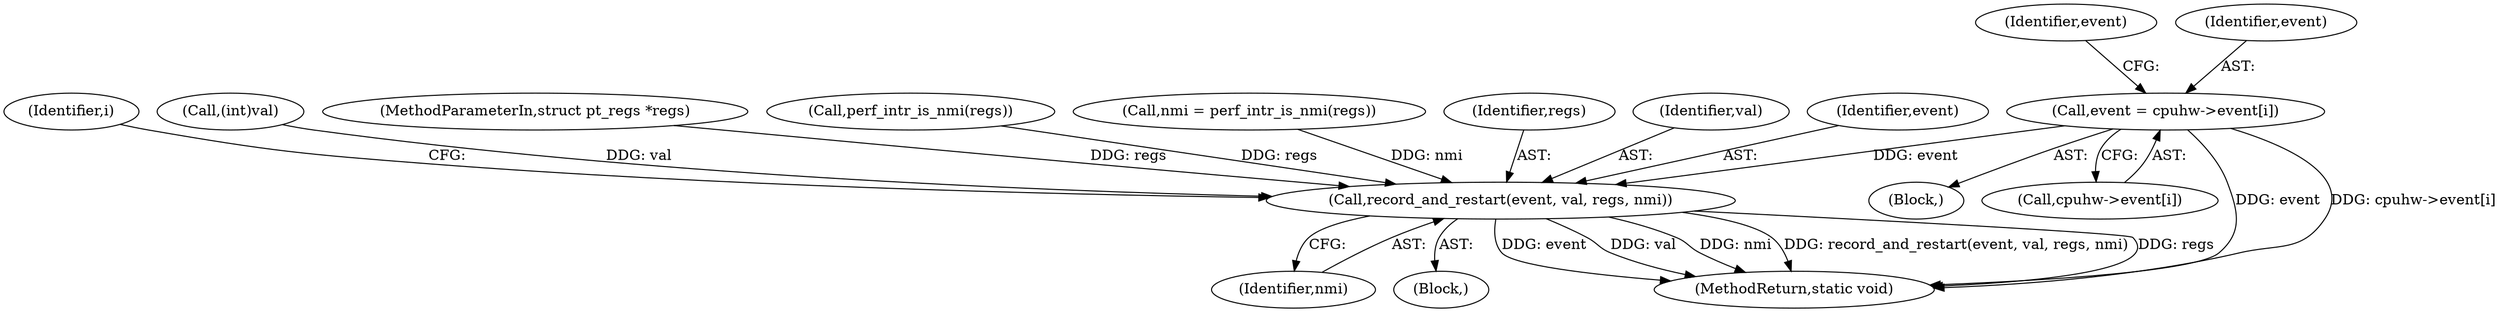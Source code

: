 digraph "0_linux_a8b0ca17b80e92faab46ee7179ba9e99ccb61233_15@array" {
"1000153" [label="(Call,event = cpuhw->event[i])"];
"1000193" [label="(Call,record_and_restart(event, val, regs, nmi))"];
"1000152" [label="(Block,)"];
"1000165" [label="(Identifier,event)"];
"1000193" [label="(Call,record_and_restart(event, val, regs, nmi))"];
"1000155" [label="(Call,cpuhw->event[i])"];
"1000197" [label="(Identifier,nmi)"];
"1000151" [label="(Identifier,i)"];
"1000185" [label="(Call,(int)val)"];
"1000104" [label="(MethodParameterIn,struct pt_regs *regs)"];
"1000134" [label="(Call,perf_intr_is_nmi(regs))"];
"1000132" [label="(Call,nmi = perf_intr_is_nmi(regs))"];
"1000196" [label="(Identifier,regs)"];
"1000189" [label="(Block,)"];
"1000246" [label="(MethodReturn,static void)"];
"1000195" [label="(Identifier,val)"];
"1000153" [label="(Call,event = cpuhw->event[i])"];
"1000154" [label="(Identifier,event)"];
"1000194" [label="(Identifier,event)"];
"1000153" -> "1000152"  [label="AST: "];
"1000153" -> "1000155"  [label="CFG: "];
"1000154" -> "1000153"  [label="AST: "];
"1000155" -> "1000153"  [label="AST: "];
"1000165" -> "1000153"  [label="CFG: "];
"1000153" -> "1000246"  [label="DDG: event"];
"1000153" -> "1000246"  [label="DDG: cpuhw->event[i]"];
"1000153" -> "1000193"  [label="DDG: event"];
"1000193" -> "1000189"  [label="AST: "];
"1000193" -> "1000197"  [label="CFG: "];
"1000194" -> "1000193"  [label="AST: "];
"1000195" -> "1000193"  [label="AST: "];
"1000196" -> "1000193"  [label="AST: "];
"1000197" -> "1000193"  [label="AST: "];
"1000151" -> "1000193"  [label="CFG: "];
"1000193" -> "1000246"  [label="DDG: event"];
"1000193" -> "1000246"  [label="DDG: val"];
"1000193" -> "1000246"  [label="DDG: nmi"];
"1000193" -> "1000246"  [label="DDG: record_and_restart(event, val, regs, nmi)"];
"1000193" -> "1000246"  [label="DDG: regs"];
"1000185" -> "1000193"  [label="DDG: val"];
"1000134" -> "1000193"  [label="DDG: regs"];
"1000104" -> "1000193"  [label="DDG: regs"];
"1000132" -> "1000193"  [label="DDG: nmi"];
}
